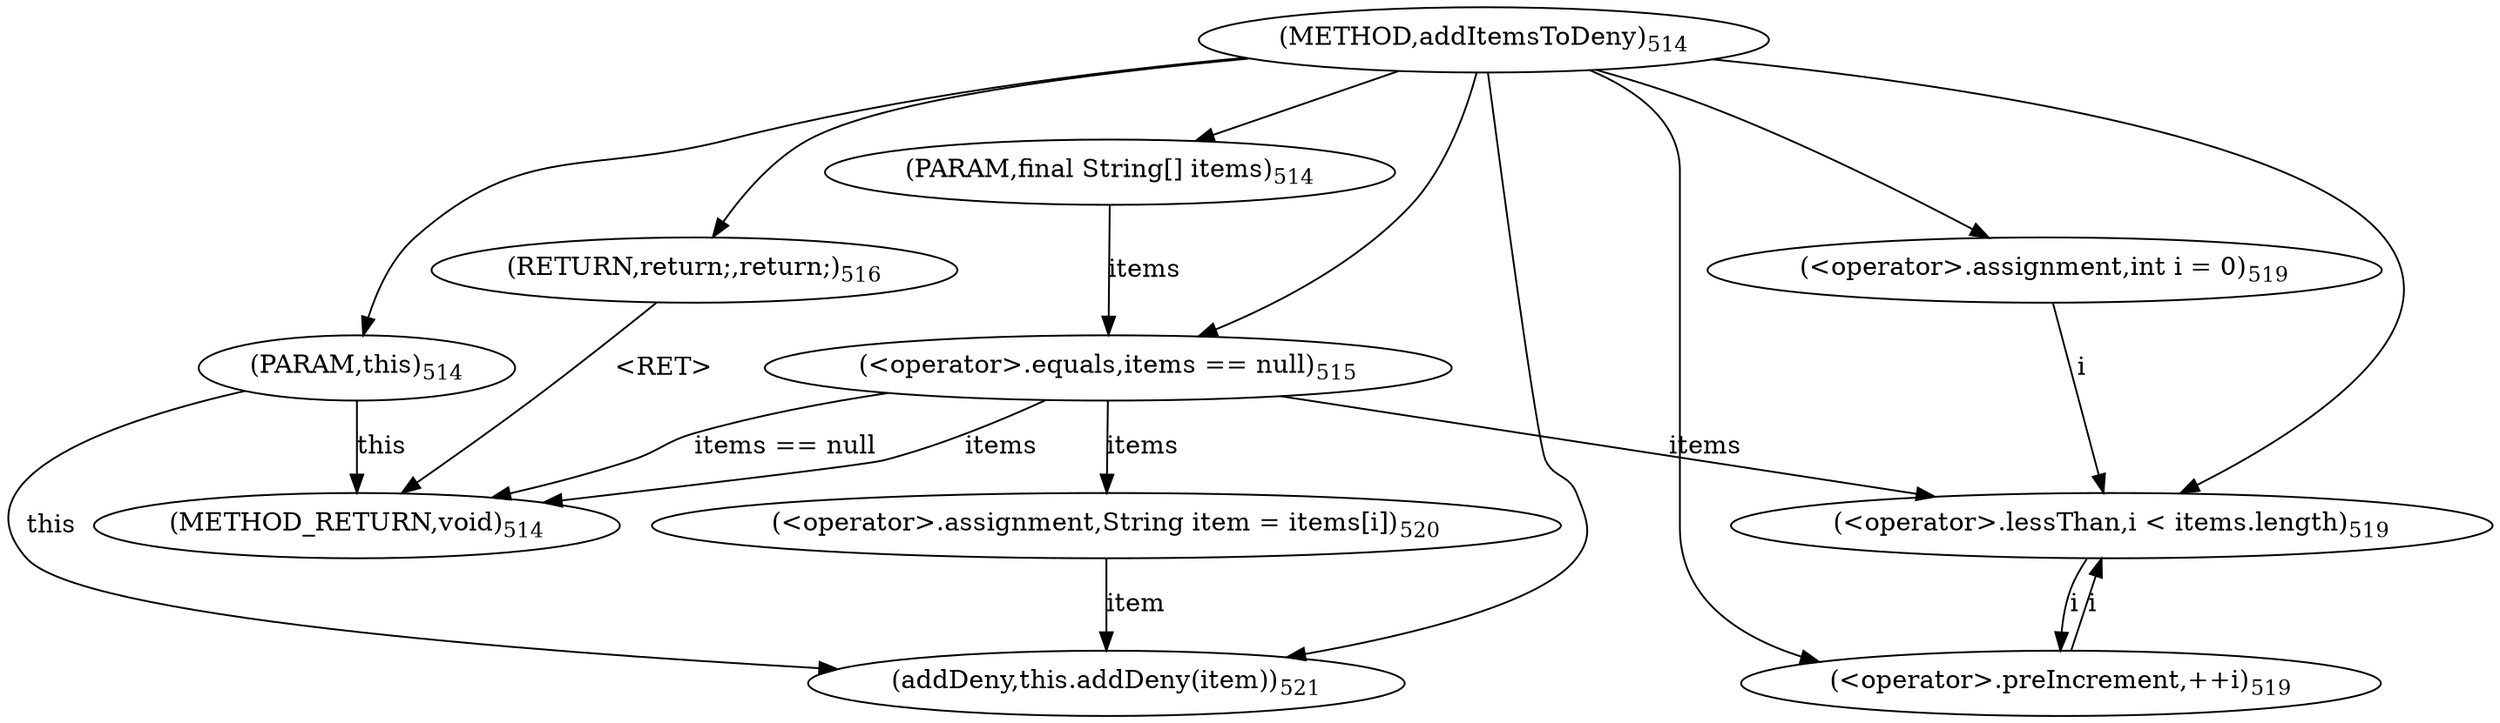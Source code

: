 digraph "addItemsToDeny" {  
"1315" [label = <(METHOD,addItemsToDeny)<SUB>514</SUB>> ]
"1347" [label = <(METHOD_RETURN,void)<SUB>514</SUB>> ]
"11" [label = <(PARAM,this)<SUB>514</SUB>> ]
"1316" [label = <(PARAM,final String[] items)<SUB>514</SUB>> ]
"1319" [label = <(&lt;operator&gt;.equals,items == null)<SUB>515</SUB>> ]
"1326" [label = <(&lt;operator&gt;.assignment,int i = 0)<SUB>519</SUB>> ]
"1329" [label = <(&lt;operator&gt;.lessThan,i &lt; items.length)<SUB>519</SUB>> ]
"1334" [label = <(&lt;operator&gt;.preIncrement,++i)<SUB>519</SUB>> ]
"1319" [label = <(&lt;operator&gt;.equals,items == null)<SUB>515</SUB>> ]
"1319" [label = <(&lt;operator&gt;.equals,items == null)<SUB>515</SUB>> ]
"1323" [label = <(RETURN,return;,return;)<SUB>516</SUB>> ]
"1326" [label = <(&lt;operator&gt;.assignment,int i = 0)<SUB>519</SUB>> ]
"1326" [label = <(&lt;operator&gt;.assignment,int i = 0)<SUB>519</SUB>> ]
"1329" [label = <(&lt;operator&gt;.lessThan,i &lt; items.length)<SUB>519</SUB>> ]
"1329" [label = <(&lt;operator&gt;.lessThan,i &lt; items.length)<SUB>519</SUB>> ]
"1334" [label = <(&lt;operator&gt;.preIncrement,++i)<SUB>519</SUB>> ]
"1338" [label = <(&lt;operator&gt;.assignment,String item = items[i])<SUB>520</SUB>> ]
"1343" [label = <(addDeny,this.addDeny(item))<SUB>521</SUB>> ]
"1338" [label = <(&lt;operator&gt;.assignment,String item = items[i])<SUB>520</SUB>> ]
"1338" [label = <(&lt;operator&gt;.assignment,String item = items[i])<SUB>520</SUB>> ]
"1343" [label = <(addDeny,this.addDeny(item))<SUB>521</SUB>> ]
"1343" [label = <(addDeny,this.addDeny(item))<SUB>521</SUB>> ]
  "1323" -> "1347"  [ label = "&lt;RET&gt;"] 
  "11" -> "1347"  [ label = "this"] 
  "1319" -> "1347"  [ label = "items"] 
  "1319" -> "1347"  [ label = "items == null"] 
  "1315" -> "11" 
  "1315" -> "1316" 
  "1315" -> "1326" 
  "1316" -> "1319"  [ label = "items"] 
  "1315" -> "1319" 
  "1315" -> "1323" 
  "1326" -> "1329"  [ label = "i"] 
  "1334" -> "1329"  [ label = "i"] 
  "1315" -> "1329" 
  "1319" -> "1329"  [ label = "items"] 
  "1329" -> "1334"  [ label = "i"] 
  "1315" -> "1334" 
  "1319" -> "1338"  [ label = "items"] 
  "11" -> "1343"  [ label = "this"] 
  "1315" -> "1343" 
  "1338" -> "1343"  [ label = "item"] 
}
